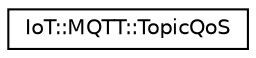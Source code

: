digraph "Graphical Class Hierarchy"
{
 // LATEX_PDF_SIZE
  edge [fontname="Helvetica",fontsize="10",labelfontname="Helvetica",labelfontsize="10"];
  node [fontname="Helvetica",fontsize="10",shape=record];
  rankdir="LR";
  Node0 [label="IoT::MQTT::TopicQoS",height=0.2,width=0.4,color="black", fillcolor="white", style="filled",URL="$structIoT_1_1MQTT_1_1TopicQoS.html",tooltip="A vector of these is given to MQTTClient::subscribeMany."];
}
